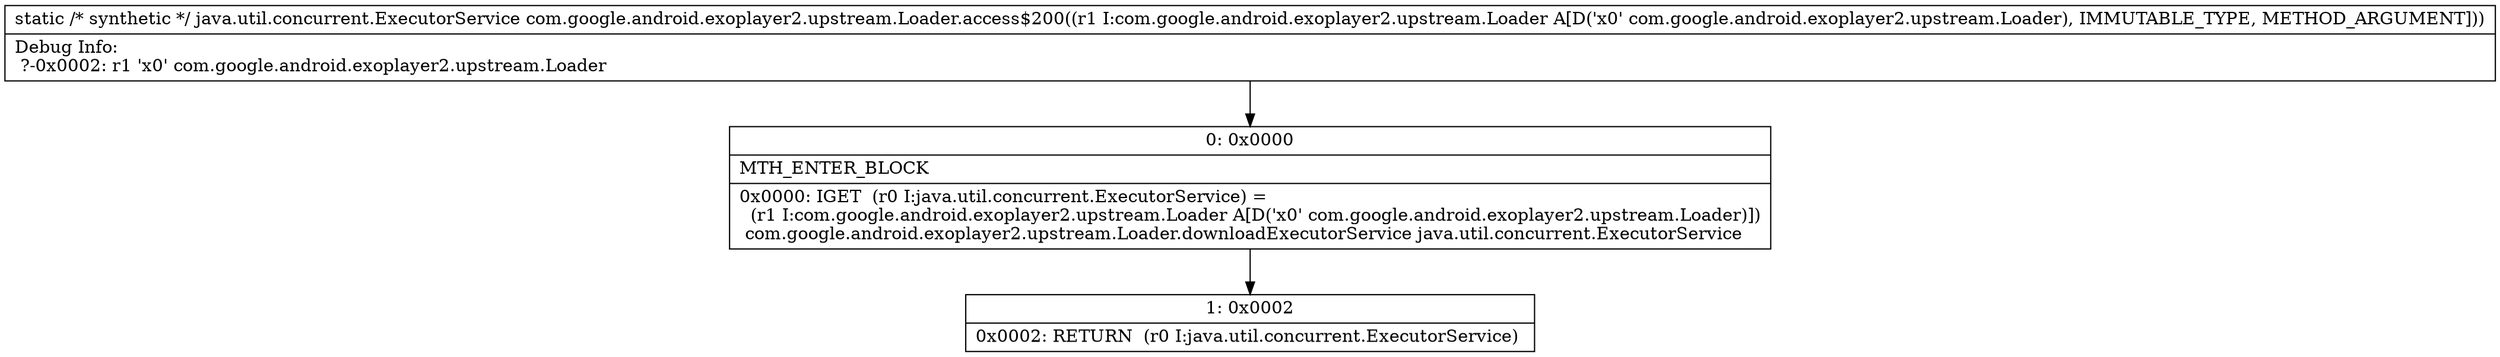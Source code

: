 digraph "CFG forcom.google.android.exoplayer2.upstream.Loader.access$200(Lcom\/google\/android\/exoplayer2\/upstream\/Loader;)Ljava\/util\/concurrent\/ExecutorService;" {
Node_0 [shape=record,label="{0\:\ 0x0000|MTH_ENTER_BLOCK\l|0x0000: IGET  (r0 I:java.util.concurrent.ExecutorService) = \l  (r1 I:com.google.android.exoplayer2.upstream.Loader A[D('x0' com.google.android.exoplayer2.upstream.Loader)])\l com.google.android.exoplayer2.upstream.Loader.downloadExecutorService java.util.concurrent.ExecutorService \l}"];
Node_1 [shape=record,label="{1\:\ 0x0002|0x0002: RETURN  (r0 I:java.util.concurrent.ExecutorService) \l}"];
MethodNode[shape=record,label="{static \/* synthetic *\/ java.util.concurrent.ExecutorService com.google.android.exoplayer2.upstream.Loader.access$200((r1 I:com.google.android.exoplayer2.upstream.Loader A[D('x0' com.google.android.exoplayer2.upstream.Loader), IMMUTABLE_TYPE, METHOD_ARGUMENT]))  | Debug Info:\l  ?\-0x0002: r1 'x0' com.google.android.exoplayer2.upstream.Loader\l}"];
MethodNode -> Node_0;
Node_0 -> Node_1;
}

